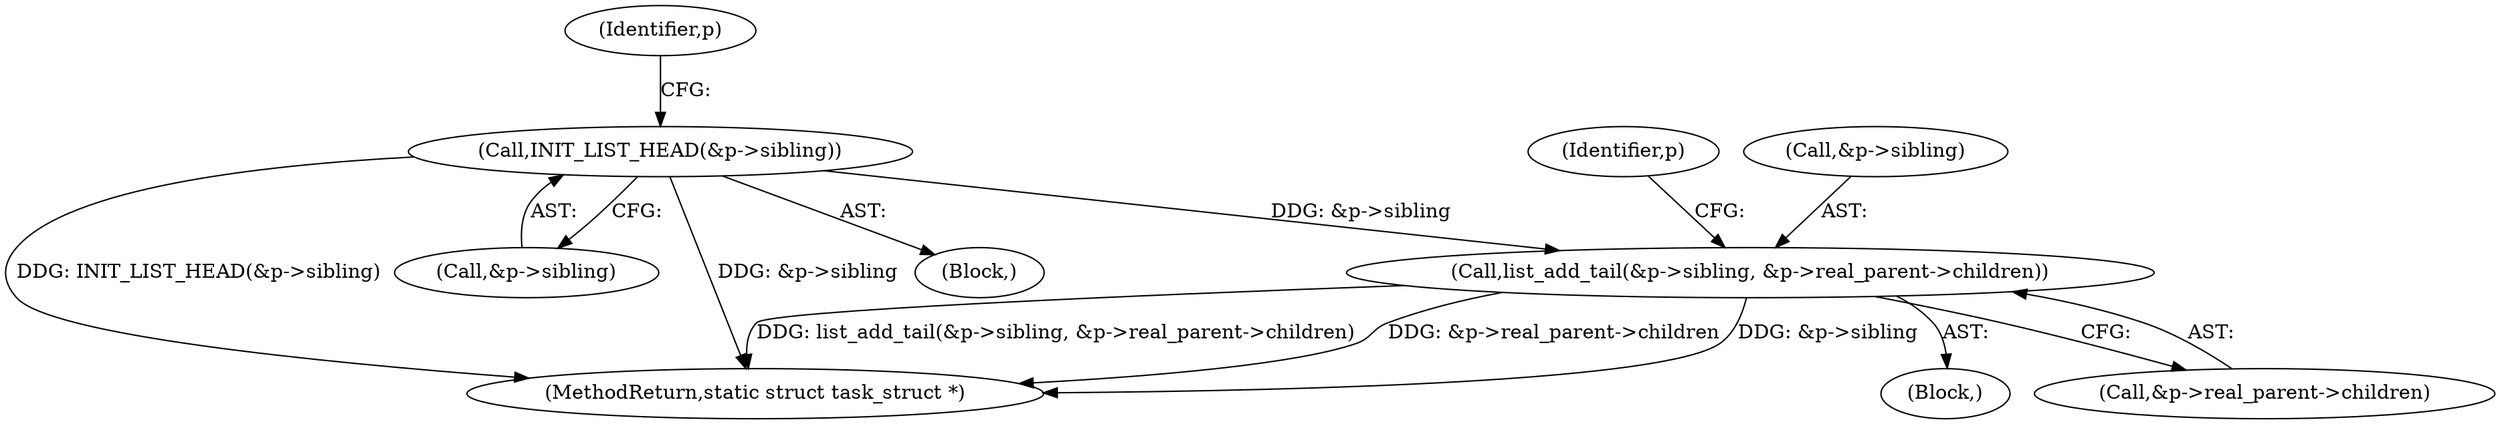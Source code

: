 digraph "0_linux_b69f2292063d2caf37ca9aec7d63ded203701bf3_1@pointer" {
"1000953" [label="(Call,list_add_tail(&p->sibling, &p->real_parent->children))"];
"1000312" [label="(Call,INIT_LIST_HEAD(&p->sibling))"];
"1000958" [label="(Call,&p->real_parent->children)"];
"1000130" [label="(Block,)"];
"1000313" [label="(Call,&p->sibling)"];
"1000965" [label="(Identifier,p)"];
"1000318" [label="(Identifier,p)"];
"1000953" [label="(Call,list_add_tail(&p->sibling, &p->real_parent->children))"];
"1001151" [label="(MethodReturn,static struct task_struct *)"];
"1000312" [label="(Call,INIT_LIST_HEAD(&p->sibling))"];
"1000954" [label="(Call,&p->sibling)"];
"1000952" [label="(Block,)"];
"1000953" -> "1000952"  [label="AST: "];
"1000953" -> "1000958"  [label="CFG: "];
"1000954" -> "1000953"  [label="AST: "];
"1000958" -> "1000953"  [label="AST: "];
"1000965" -> "1000953"  [label="CFG: "];
"1000953" -> "1001151"  [label="DDG: list_add_tail(&p->sibling, &p->real_parent->children)"];
"1000953" -> "1001151"  [label="DDG: &p->real_parent->children"];
"1000953" -> "1001151"  [label="DDG: &p->sibling"];
"1000312" -> "1000953"  [label="DDG: &p->sibling"];
"1000312" -> "1000130"  [label="AST: "];
"1000312" -> "1000313"  [label="CFG: "];
"1000313" -> "1000312"  [label="AST: "];
"1000318" -> "1000312"  [label="CFG: "];
"1000312" -> "1001151"  [label="DDG: INIT_LIST_HEAD(&p->sibling)"];
"1000312" -> "1001151"  [label="DDG: &p->sibling"];
}
